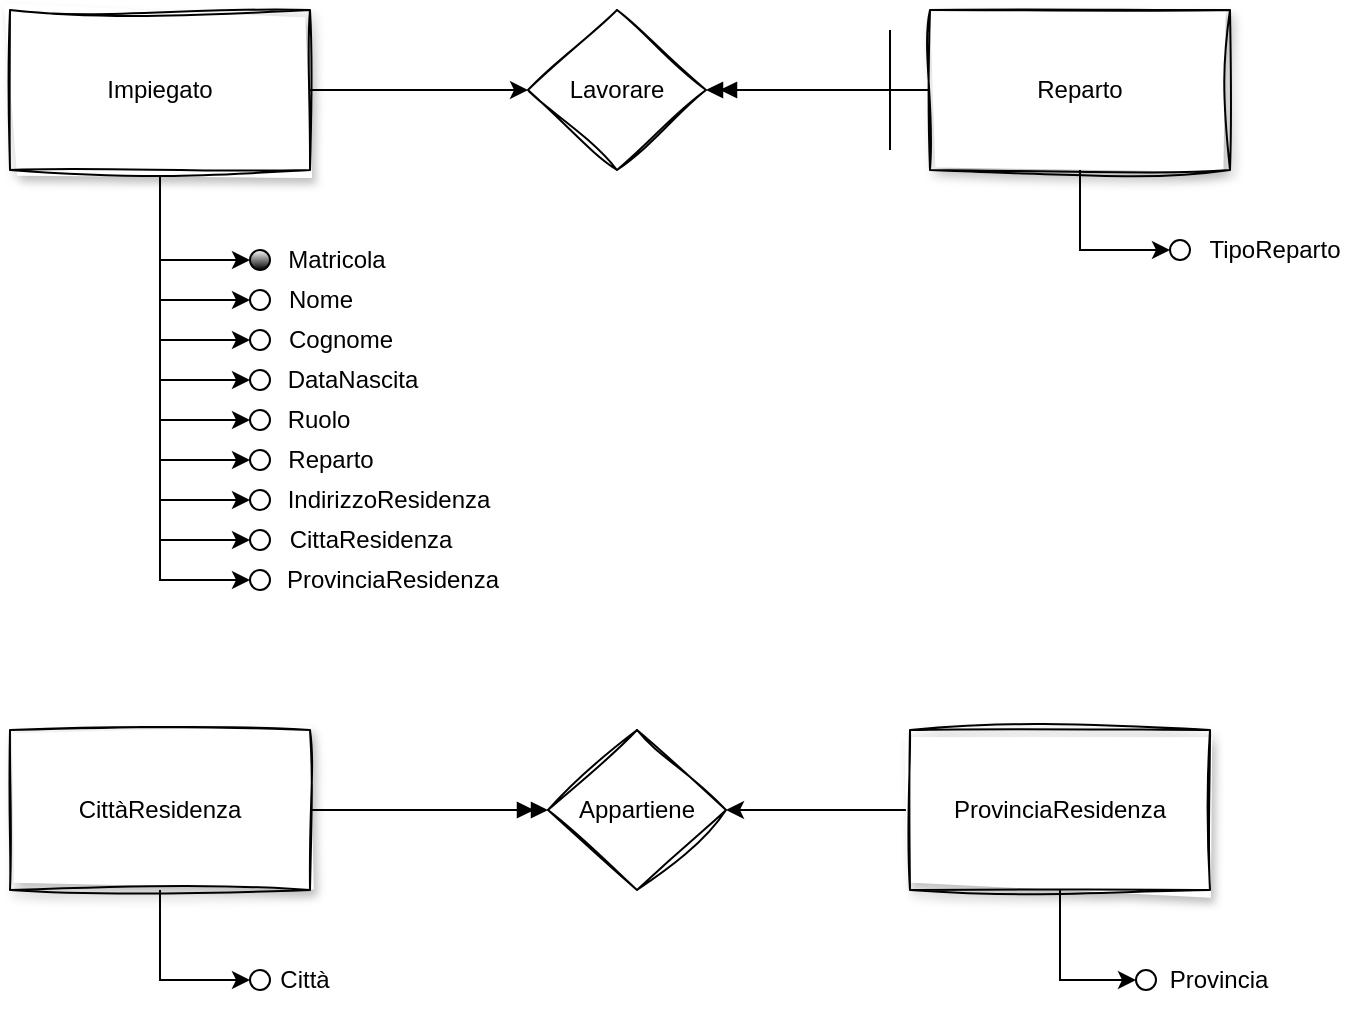 <mxfile version="23.1.5" type="device">
  <diagram name="Pagina-1" id="x4oI-A71pSC9P3GRFgyb">
    <mxGraphModel dx="656" dy="393" grid="1" gridSize="10" guides="1" tooltips="1" connect="1" arrows="1" fold="1" page="1" pageScale="1" pageWidth="827" pageHeight="1169" math="0" shadow="0">
      <root>
        <mxCell id="0" />
        <mxCell id="1" parent="0" />
        <mxCell id="xs68yqe_Edm3CKneV39_-5" style="edgeStyle=orthogonalEdgeStyle;rounded=0;orthogonalLoop=1;jettySize=auto;html=1;entryX=0;entryY=0.5;entryDx=0;entryDy=0;" edge="1" parent="1" source="xs68yqe_Edm3CKneV39_-2" target="xs68yqe_Edm3CKneV39_-4">
          <mxGeometry relative="1" as="geometry" />
        </mxCell>
        <mxCell id="xs68yqe_Edm3CKneV39_-24" style="edgeStyle=orthogonalEdgeStyle;rounded=0;orthogonalLoop=1;jettySize=auto;html=1;entryX=0;entryY=0.5;entryDx=0;entryDy=0;" edge="1" parent="1" source="xs68yqe_Edm3CKneV39_-2" target="xs68yqe_Edm3CKneV39_-22">
          <mxGeometry relative="1" as="geometry" />
        </mxCell>
        <mxCell id="xs68yqe_Edm3CKneV39_-25" style="edgeStyle=orthogonalEdgeStyle;rounded=0;orthogonalLoop=1;jettySize=auto;html=1;entryX=0;entryY=0.5;entryDx=0;entryDy=0;" edge="1" parent="1" source="xs68yqe_Edm3CKneV39_-2" target="xs68yqe_Edm3CKneV39_-20">
          <mxGeometry relative="1" as="geometry" />
        </mxCell>
        <mxCell id="xs68yqe_Edm3CKneV39_-26" style="edgeStyle=orthogonalEdgeStyle;rounded=0;orthogonalLoop=1;jettySize=auto;html=1;entryX=0;entryY=0.5;entryDx=0;entryDy=0;" edge="1" parent="1" source="xs68yqe_Edm3CKneV39_-2" target="xs68yqe_Edm3CKneV39_-12">
          <mxGeometry relative="1" as="geometry" />
        </mxCell>
        <mxCell id="xs68yqe_Edm3CKneV39_-27" style="edgeStyle=orthogonalEdgeStyle;rounded=0;orthogonalLoop=1;jettySize=auto;html=1;entryX=0;entryY=0.5;entryDx=0;entryDy=0;" edge="1" parent="1" source="xs68yqe_Edm3CKneV39_-2" target="xs68yqe_Edm3CKneV39_-11">
          <mxGeometry relative="1" as="geometry" />
        </mxCell>
        <mxCell id="xs68yqe_Edm3CKneV39_-28" style="edgeStyle=orthogonalEdgeStyle;rounded=0;orthogonalLoop=1;jettySize=auto;html=1;entryX=0;entryY=0.5;entryDx=0;entryDy=0;" edge="1" parent="1" source="xs68yqe_Edm3CKneV39_-2" target="xs68yqe_Edm3CKneV39_-10">
          <mxGeometry relative="1" as="geometry" />
        </mxCell>
        <mxCell id="xs68yqe_Edm3CKneV39_-29" style="edgeStyle=orthogonalEdgeStyle;rounded=0;orthogonalLoop=1;jettySize=auto;html=1;entryX=0;entryY=0.5;entryDx=0;entryDy=0;" edge="1" parent="1" source="xs68yqe_Edm3CKneV39_-2" target="xs68yqe_Edm3CKneV39_-9">
          <mxGeometry relative="1" as="geometry" />
        </mxCell>
        <mxCell id="xs68yqe_Edm3CKneV39_-30" style="edgeStyle=orthogonalEdgeStyle;rounded=0;orthogonalLoop=1;jettySize=auto;html=1;entryX=0;entryY=0.5;entryDx=0;entryDy=0;" edge="1" parent="1" source="xs68yqe_Edm3CKneV39_-2" target="xs68yqe_Edm3CKneV39_-8">
          <mxGeometry relative="1" as="geometry" />
        </mxCell>
        <mxCell id="xs68yqe_Edm3CKneV39_-38" style="edgeStyle=orthogonalEdgeStyle;rounded=0;orthogonalLoop=1;jettySize=auto;html=1;entryX=0;entryY=0.5;entryDx=0;entryDy=0;" edge="1" parent="1" source="xs68yqe_Edm3CKneV39_-2" target="xs68yqe_Edm3CKneV39_-34">
          <mxGeometry relative="1" as="geometry" />
        </mxCell>
        <mxCell id="xs68yqe_Edm3CKneV39_-39" style="edgeStyle=orthogonalEdgeStyle;rounded=0;orthogonalLoop=1;jettySize=auto;html=1;entryX=0;entryY=0.5;entryDx=0;entryDy=0;" edge="1" parent="1" source="xs68yqe_Edm3CKneV39_-2" target="xs68yqe_Edm3CKneV39_-36">
          <mxGeometry relative="1" as="geometry" />
        </mxCell>
        <mxCell id="xs68yqe_Edm3CKneV39_-2" value="Impiegato" style="rounded=0;whiteSpace=wrap;html=1;sketch=1;curveFitting=1;jiggle=2;shadow=1;" vertex="1" parent="1">
          <mxGeometry x="80" y="80" width="150" height="80" as="geometry" />
        </mxCell>
        <mxCell id="xs68yqe_Edm3CKneV39_-6" style="edgeStyle=orthogonalEdgeStyle;rounded=0;orthogonalLoop=1;jettySize=auto;html=1;entryX=1;entryY=0.5;entryDx=0;entryDy=0;endArrow=doubleBlock;endFill=1;" edge="1" parent="1" source="xs68yqe_Edm3CKneV39_-3" target="xs68yqe_Edm3CKneV39_-4">
          <mxGeometry relative="1" as="geometry" />
        </mxCell>
        <mxCell id="xs68yqe_Edm3CKneV39_-33" style="edgeStyle=orthogonalEdgeStyle;rounded=0;orthogonalLoop=1;jettySize=auto;html=1;entryX=0;entryY=0.5;entryDx=0;entryDy=0;" edge="1" parent="1" source="xs68yqe_Edm3CKneV39_-3" target="xs68yqe_Edm3CKneV39_-31">
          <mxGeometry relative="1" as="geometry" />
        </mxCell>
        <mxCell id="xs68yqe_Edm3CKneV39_-3" value="Reparto" style="rounded=0;whiteSpace=wrap;html=1;sketch=1;curveFitting=1;jiggle=2;shadow=1;" vertex="1" parent="1">
          <mxGeometry x="540" y="80" width="150" height="80" as="geometry" />
        </mxCell>
        <mxCell id="xs68yqe_Edm3CKneV39_-4" value="Lavorare" style="rhombus;whiteSpace=wrap;html=1;sketch=1;curveFitting=1;jiggle=2;" vertex="1" parent="1">
          <mxGeometry x="339" y="80" width="89" height="80" as="geometry" />
        </mxCell>
        <mxCell id="xs68yqe_Edm3CKneV39_-7" value="" style="endArrow=none;html=1;rounded=0;" edge="1" parent="1">
          <mxGeometry width="50" height="50" relative="1" as="geometry">
            <mxPoint x="520" y="150" as="sourcePoint" />
            <mxPoint x="520" y="90" as="targetPoint" />
          </mxGeometry>
        </mxCell>
        <mxCell id="xs68yqe_Edm3CKneV39_-8" value="" style="ellipse;whiteSpace=wrap;html=1;aspect=fixed;gradientColor=default;fillColor=default;" vertex="1" parent="1">
          <mxGeometry x="200" y="200" width="10" height="10" as="geometry" />
        </mxCell>
        <mxCell id="xs68yqe_Edm3CKneV39_-9" value="" style="ellipse;whiteSpace=wrap;html=1;aspect=fixed;" vertex="1" parent="1">
          <mxGeometry x="200" y="220" width="10" height="10" as="geometry" />
        </mxCell>
        <mxCell id="xs68yqe_Edm3CKneV39_-10" value="" style="ellipse;whiteSpace=wrap;html=1;aspect=fixed;" vertex="1" parent="1">
          <mxGeometry x="200" y="240" width="10" height="10" as="geometry" />
        </mxCell>
        <mxCell id="xs68yqe_Edm3CKneV39_-11" value="" style="ellipse;whiteSpace=wrap;html=1;aspect=fixed;" vertex="1" parent="1">
          <mxGeometry x="200" y="260" width="10" height="10" as="geometry" />
        </mxCell>
        <mxCell id="xs68yqe_Edm3CKneV39_-12" value="" style="ellipse;whiteSpace=wrap;html=1;aspect=fixed;" vertex="1" parent="1">
          <mxGeometry x="200" y="280" width="10" height="10" as="geometry" />
        </mxCell>
        <mxCell id="xs68yqe_Edm3CKneV39_-13" value="Matricola" style="text;html=1;align=center;verticalAlign=middle;resizable=0;points=[];autosize=1;strokeColor=none;fillColor=none;" vertex="1" parent="1">
          <mxGeometry x="208" y="190" width="70" height="30" as="geometry" />
        </mxCell>
        <mxCell id="xs68yqe_Edm3CKneV39_-14" value="Nome" style="text;html=1;align=center;verticalAlign=middle;resizable=0;points=[];autosize=1;strokeColor=none;fillColor=none;" vertex="1" parent="1">
          <mxGeometry x="205" y="210" width="60" height="30" as="geometry" />
        </mxCell>
        <mxCell id="xs68yqe_Edm3CKneV39_-17" value="Cognome" style="text;html=1;align=center;verticalAlign=middle;resizable=0;points=[];autosize=1;strokeColor=none;fillColor=none;" vertex="1" parent="1">
          <mxGeometry x="205" y="230" width="80" height="30" as="geometry" />
        </mxCell>
        <mxCell id="xs68yqe_Edm3CKneV39_-18" value="DataNascita" style="text;html=1;align=center;verticalAlign=middle;resizable=0;points=[];autosize=1;strokeColor=none;fillColor=none;" vertex="1" parent="1">
          <mxGeometry x="206" y="250" width="90" height="30" as="geometry" />
        </mxCell>
        <mxCell id="xs68yqe_Edm3CKneV39_-19" value="Ruolo" style="text;html=1;align=center;verticalAlign=middle;resizable=0;points=[];autosize=1;strokeColor=none;fillColor=none;" vertex="1" parent="1">
          <mxGeometry x="209" y="270" width="50" height="30" as="geometry" />
        </mxCell>
        <mxCell id="xs68yqe_Edm3CKneV39_-20" value="" style="ellipse;whiteSpace=wrap;html=1;aspect=fixed;" vertex="1" parent="1">
          <mxGeometry x="200" y="300" width="10" height="10" as="geometry" />
        </mxCell>
        <mxCell id="xs68yqe_Edm3CKneV39_-21" value="Reparto" style="text;html=1;align=center;verticalAlign=middle;resizable=0;points=[];autosize=1;strokeColor=none;fillColor=none;" vertex="1" parent="1">
          <mxGeometry x="205" y="290" width="70" height="30" as="geometry" />
        </mxCell>
        <mxCell id="xs68yqe_Edm3CKneV39_-22" value="" style="ellipse;whiteSpace=wrap;html=1;aspect=fixed;" vertex="1" parent="1">
          <mxGeometry x="200" y="320" width="10" height="10" as="geometry" />
        </mxCell>
        <mxCell id="xs68yqe_Edm3CKneV39_-23" value="IndirizzoResidenza" style="text;html=1;align=center;verticalAlign=middle;resizable=0;points=[];autosize=1;strokeColor=none;fillColor=none;" vertex="1" parent="1">
          <mxGeometry x="209" y="310" width="120" height="30" as="geometry" />
        </mxCell>
        <mxCell id="xs68yqe_Edm3CKneV39_-31" value="" style="ellipse;whiteSpace=wrap;html=1;aspect=fixed;" vertex="1" parent="1">
          <mxGeometry x="660" y="195" width="10" height="10" as="geometry" />
        </mxCell>
        <mxCell id="xs68yqe_Edm3CKneV39_-32" value="TipoReparto" style="text;html=1;align=center;verticalAlign=middle;resizable=0;points=[];autosize=1;strokeColor=none;fillColor=none;" vertex="1" parent="1">
          <mxGeometry x="667" y="185" width="90" height="30" as="geometry" />
        </mxCell>
        <mxCell id="xs68yqe_Edm3CKneV39_-34" value="" style="ellipse;whiteSpace=wrap;html=1;aspect=fixed;" vertex="1" parent="1">
          <mxGeometry x="200" y="340" width="10" height="10" as="geometry" />
        </mxCell>
        <mxCell id="xs68yqe_Edm3CKneV39_-35" value="CittaResidenza" style="text;html=1;align=center;verticalAlign=middle;resizable=0;points=[];autosize=1;strokeColor=none;fillColor=none;" vertex="1" parent="1">
          <mxGeometry x="210" y="330" width="100" height="30" as="geometry" />
        </mxCell>
        <mxCell id="xs68yqe_Edm3CKneV39_-36" value="" style="ellipse;whiteSpace=wrap;html=1;aspect=fixed;" vertex="1" parent="1">
          <mxGeometry x="200" y="360" width="10" height="10" as="geometry" />
        </mxCell>
        <mxCell id="xs68yqe_Edm3CKneV39_-37" value="ProvinciaResidenza" style="text;html=1;align=center;verticalAlign=middle;resizable=0;points=[];autosize=1;strokeColor=none;fillColor=none;" vertex="1" parent="1">
          <mxGeometry x="206" y="350" width="130" height="30" as="geometry" />
        </mxCell>
        <mxCell id="xs68yqe_Edm3CKneV39_-43" style="edgeStyle=orthogonalEdgeStyle;rounded=0;orthogonalLoop=1;jettySize=auto;html=1;entryX=0;entryY=0.5;entryDx=0;entryDy=0;" edge="1" parent="1" source="xs68yqe_Edm3CKneV39_-40" target="xs68yqe_Edm3CKneV39_-41">
          <mxGeometry relative="1" as="geometry" />
        </mxCell>
        <mxCell id="xs68yqe_Edm3CKneV39_-51" style="edgeStyle=orthogonalEdgeStyle;rounded=0;orthogonalLoop=1;jettySize=auto;html=1;entryX=0;entryY=0.5;entryDx=0;entryDy=0;endArrow=doubleBlock;endFill=1;" edge="1" parent="1" source="xs68yqe_Edm3CKneV39_-40" target="xs68yqe_Edm3CKneV39_-49">
          <mxGeometry relative="1" as="geometry" />
        </mxCell>
        <mxCell id="xs68yqe_Edm3CKneV39_-40" value="CittàResidenza" style="rounded=0;whiteSpace=wrap;html=1;sketch=1;curveFitting=1;jiggle=2;shadow=1;" vertex="1" parent="1">
          <mxGeometry x="80" y="440" width="150" height="80" as="geometry" />
        </mxCell>
        <mxCell id="xs68yqe_Edm3CKneV39_-41" value="" style="ellipse;whiteSpace=wrap;html=1;aspect=fixed;" vertex="1" parent="1">
          <mxGeometry x="200" y="560" width="10" height="10" as="geometry" />
        </mxCell>
        <mxCell id="xs68yqe_Edm3CKneV39_-42" value="Città" style="text;html=1;align=center;verticalAlign=middle;resizable=0;points=[];autosize=1;strokeColor=none;fillColor=none;" vertex="1" parent="1">
          <mxGeometry x="202" y="550" width="50" height="30" as="geometry" />
        </mxCell>
        <mxCell id="xs68yqe_Edm3CKneV39_-47" style="edgeStyle=orthogonalEdgeStyle;rounded=0;orthogonalLoop=1;jettySize=auto;html=1;entryX=0;entryY=0.5;entryDx=0;entryDy=0;" edge="1" parent="1" source="xs68yqe_Edm3CKneV39_-44" target="xs68yqe_Edm3CKneV39_-45">
          <mxGeometry relative="1" as="geometry" />
        </mxCell>
        <mxCell id="xs68yqe_Edm3CKneV39_-50" style="edgeStyle=orthogonalEdgeStyle;rounded=0;orthogonalLoop=1;jettySize=auto;html=1;entryX=1;entryY=0.5;entryDx=0;entryDy=0;" edge="1" parent="1" source="xs68yqe_Edm3CKneV39_-44" target="xs68yqe_Edm3CKneV39_-49">
          <mxGeometry relative="1" as="geometry" />
        </mxCell>
        <mxCell id="xs68yqe_Edm3CKneV39_-44" value="ProvinciaResidenza" style="rounded=0;whiteSpace=wrap;html=1;sketch=1;curveFitting=1;jiggle=2;shadow=1;" vertex="1" parent="1">
          <mxGeometry x="530" y="440" width="150" height="80" as="geometry" />
        </mxCell>
        <mxCell id="xs68yqe_Edm3CKneV39_-45" value="" style="ellipse;whiteSpace=wrap;html=1;aspect=fixed;" vertex="1" parent="1">
          <mxGeometry x="643" y="560" width="10" height="10" as="geometry" />
        </mxCell>
        <mxCell id="xs68yqe_Edm3CKneV39_-46" value="Provincia" style="text;html=1;align=center;verticalAlign=middle;resizable=0;points=[];autosize=1;strokeColor=none;fillColor=none;" vertex="1" parent="1">
          <mxGeometry x="649" y="550" width="70" height="30" as="geometry" />
        </mxCell>
        <mxCell id="xs68yqe_Edm3CKneV39_-49" value="Appartiene" style="rhombus;whiteSpace=wrap;html=1;sketch=1;curveFitting=1;jiggle=2;" vertex="1" parent="1">
          <mxGeometry x="349" y="440" width="89" height="80" as="geometry" />
        </mxCell>
      </root>
    </mxGraphModel>
  </diagram>
</mxfile>
